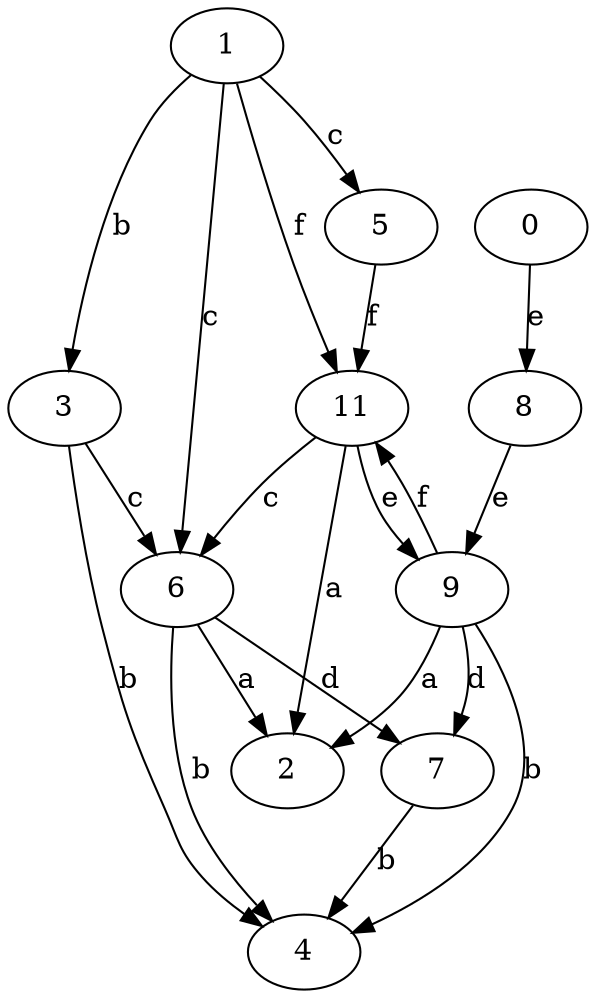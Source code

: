 strict digraph  {
1;
2;
3;
4;
5;
6;
7;
8;
0;
9;
11;
1 -> 3  [label=b];
1 -> 5  [label=c];
1 -> 6  [label=c];
1 -> 11  [label=f];
3 -> 4  [label=b];
3 -> 6  [label=c];
5 -> 11  [label=f];
6 -> 2  [label=a];
6 -> 4  [label=b];
6 -> 7  [label=d];
7 -> 4  [label=b];
8 -> 9  [label=e];
0 -> 8  [label=e];
9 -> 2  [label=a];
9 -> 4  [label=b];
9 -> 7  [label=d];
9 -> 11  [label=f];
11 -> 2  [label=a];
11 -> 6  [label=c];
11 -> 9  [label=e];
}
